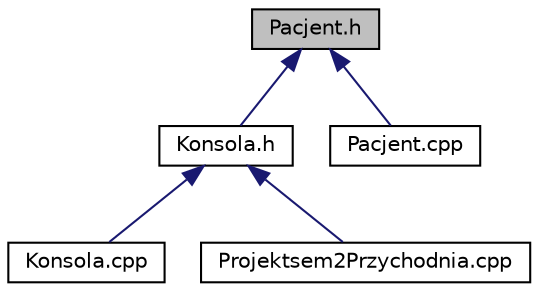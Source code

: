digraph "Pacjent.h"
{
 // LATEX_PDF_SIZE
  edge [fontname="Helvetica",fontsize="10",labelfontname="Helvetica",labelfontsize="10"];
  node [fontname="Helvetica",fontsize="10",shape=record];
  Node1 [label="Pacjent.h",height=0.2,width=0.4,color="black", fillcolor="grey75", style="filled", fontcolor="black",tooltip=" "];
  Node1 -> Node2 [dir="back",color="midnightblue",fontsize="10",style="solid",fontname="Helvetica"];
  Node2 [label="Konsola.h",height=0.2,width=0.4,color="black", fillcolor="white", style="filled",URL="$_konsola_8h.html",tooltip=" "];
  Node2 -> Node3 [dir="back",color="midnightblue",fontsize="10",style="solid",fontname="Helvetica"];
  Node3 [label="Konsola.cpp",height=0.2,width=0.4,color="black", fillcolor="white", style="filled",URL="$_konsola_8cpp.html",tooltip=" "];
  Node2 -> Node4 [dir="back",color="midnightblue",fontsize="10",style="solid",fontname="Helvetica"];
  Node4 [label="Projektsem2Przychodnia.cpp",height=0.2,width=0.4,color="black", fillcolor="white", style="filled",URL="$_projektsem2_przychodnia_8cpp.html",tooltip=" "];
  Node1 -> Node5 [dir="back",color="midnightblue",fontsize="10",style="solid",fontname="Helvetica"];
  Node5 [label="Pacjent.cpp",height=0.2,width=0.4,color="black", fillcolor="white", style="filled",URL="$_pacjent_8cpp.html",tooltip=" "];
}
